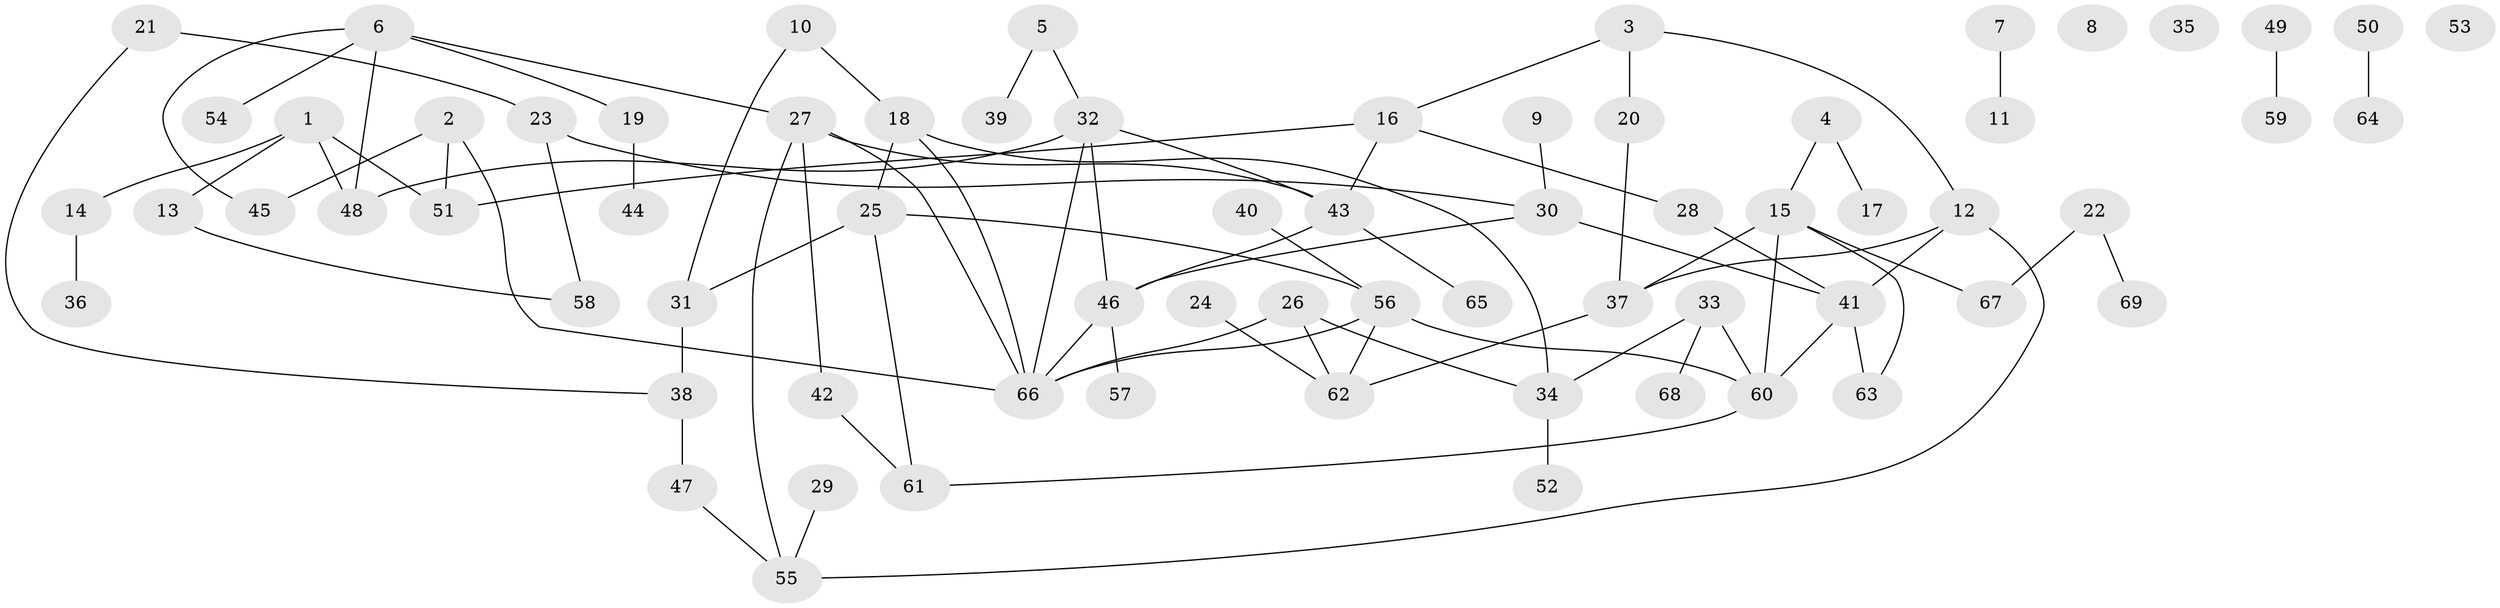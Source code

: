// coarse degree distribution, {4: 0.1276595744680851, 2: 0.1702127659574468, 1: 0.2765957446808511, 5: 0.10638297872340426, 0: 0.1276595744680851, 6: 0.0425531914893617, 3: 0.0851063829787234, 7: 0.0425531914893617, 8: 0.02127659574468085}
// Generated by graph-tools (version 1.1) at 2025/41/03/06/25 10:41:25]
// undirected, 69 vertices, 87 edges
graph export_dot {
graph [start="1"]
  node [color=gray90,style=filled];
  1;
  2;
  3;
  4;
  5;
  6;
  7;
  8;
  9;
  10;
  11;
  12;
  13;
  14;
  15;
  16;
  17;
  18;
  19;
  20;
  21;
  22;
  23;
  24;
  25;
  26;
  27;
  28;
  29;
  30;
  31;
  32;
  33;
  34;
  35;
  36;
  37;
  38;
  39;
  40;
  41;
  42;
  43;
  44;
  45;
  46;
  47;
  48;
  49;
  50;
  51;
  52;
  53;
  54;
  55;
  56;
  57;
  58;
  59;
  60;
  61;
  62;
  63;
  64;
  65;
  66;
  67;
  68;
  69;
  1 -- 13;
  1 -- 14;
  1 -- 48;
  1 -- 51;
  2 -- 45;
  2 -- 51;
  2 -- 66;
  3 -- 12;
  3 -- 16;
  3 -- 20;
  4 -- 15;
  4 -- 17;
  5 -- 32;
  5 -- 39;
  6 -- 19;
  6 -- 27;
  6 -- 45;
  6 -- 48;
  6 -- 54;
  7 -- 11;
  9 -- 30;
  10 -- 18;
  10 -- 31;
  12 -- 37;
  12 -- 41;
  12 -- 55;
  13 -- 58;
  14 -- 36;
  15 -- 37;
  15 -- 60;
  15 -- 63;
  15 -- 67;
  16 -- 28;
  16 -- 43;
  16 -- 51;
  18 -- 25;
  18 -- 34;
  18 -- 66;
  19 -- 44;
  20 -- 37;
  21 -- 23;
  21 -- 38;
  22 -- 67;
  22 -- 69;
  23 -- 30;
  23 -- 58;
  24 -- 62;
  25 -- 31;
  25 -- 56;
  25 -- 61;
  26 -- 34;
  26 -- 62;
  26 -- 66;
  27 -- 42;
  27 -- 43;
  27 -- 55;
  27 -- 66;
  28 -- 41;
  29 -- 55;
  30 -- 41;
  30 -- 46;
  31 -- 38;
  32 -- 43;
  32 -- 46;
  32 -- 48;
  32 -- 66;
  33 -- 34;
  33 -- 60;
  33 -- 68;
  34 -- 52;
  37 -- 62;
  38 -- 47;
  40 -- 56;
  41 -- 60;
  41 -- 63;
  42 -- 61;
  43 -- 46;
  43 -- 65;
  46 -- 57;
  46 -- 66;
  47 -- 55;
  49 -- 59;
  50 -- 64;
  56 -- 60;
  56 -- 62;
  56 -- 66;
  60 -- 61;
}
